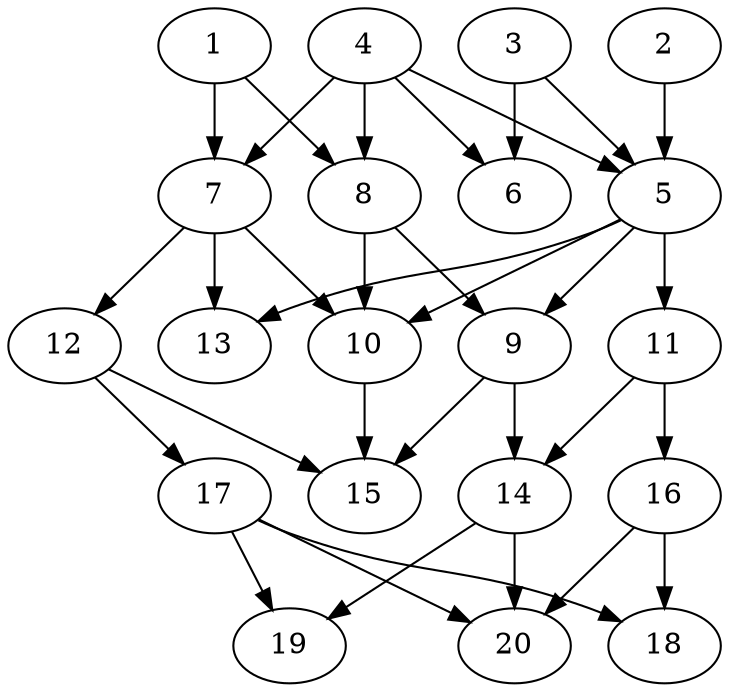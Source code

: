 // DAG automatically generated by daggen at Fri Jul 22 09:09:19 2022
// ./daggen --dot -n 20 --ccr 0.5 --fat 0.5 --regular 0.5 --density 0.6
digraph G {
  1 [compute_size="589068000261", trans_size="1034289", result_size="9216", ram="12411806",alpha="0.03"]
  1 -> 7 [size ="9216"]
  1 -> 8 [size ="9216"]
  2 [compute_size="34610304800", trans_size="905592", result_size="1024", ram="1308355",alpha="0.19"]
  2 -> 5 [size ="1024"]
  3 [compute_size="231928233984", trans_size="363837", result_size="13312", ram="39846184",alpha="0.17"]
  3 -> 5 [size ="13312"]
  3 -> 6 [size ="13312"]
  4 [compute_size="13102605630", trans_size="448550", result_size="9216", ram="44345100",alpha="0.06"]
  4 -> 5 [size ="9216"]
  4 -> 6 [size ="9216"]
  4 -> 7 [size ="9216"]
  4 -> 8 [size ="9216"]
  5 [compute_size="85152820476", trans_size="13430", result_size="74752", ram="697050",alpha="0.16"]
  5 -> 9 [size ="74752"]
  5 -> 10 [size ="74752"]
  5 -> 11 [size ="74752"]
  5 -> 13 [size ="74752"]
  6 [compute_size="8589934592", trans_size="654278", result_size="0", ram="30333196",alpha="0.14"]
  7 [compute_size="1212213044", trans_size="498508", result_size="70656", ram="49315000",alpha="0.13"]
  7 -> 10 [size ="70656"]
  7 -> 12 [size ="70656"]
  7 -> 13 [size ="70656"]
  8 [compute_size="286543395890", trans_size="233080", result_size="1024", ram="37198556",alpha="0.01"]
  8 -> 9 [size ="1024"]
  8 -> 10 [size ="1024"]
  9 [compute_size="549755813888", trans_size="826771", result_size="91136", ram="5275310",alpha="0.12"]
  9 -> 14 [size ="91136"]
  9 -> 15 [size ="91136"]
  10 [compute_size="28991029248", trans_size="372316", result_size="29696", ram="9628678",alpha="0.13"]
  10 -> 15 [size ="29696"]
  11 [compute_size="68719476736", trans_size="208369", result_size="74752", ram="19798932",alpha="0.18"]
  11 -> 14 [size ="74752"]
  11 -> 16 [size ="74752"]
  12 [compute_size="1073741824000", trans_size="19477", result_size="1024", ram="19745870",alpha="0.03"]
  12 -> 15 [size ="1024"]
  12 -> 17 [size ="1024"]
  13 [compute_size="549755813888", trans_size="362156", result_size="0", ram="17149742",alpha="0.15"]
  14 [compute_size="27490998308", trans_size="446639", result_size="29696", ram="9019405",alpha="0.05"]
  14 -> 19 [size ="29696"]
  14 -> 20 [size ="29696"]
  15 [compute_size="368293445632", trans_size="255510", result_size="0", ram="7531209",alpha="0.01"]
  16 [compute_size="215023859112", trans_size="814943", result_size="13312", ram="12425738",alpha="0.05"]
  16 -> 18 [size ="13312"]
  16 -> 20 [size ="13312"]
  17 [compute_size="1073741824000", trans_size="382357", result_size="1024", ram="33768016",alpha="0.03"]
  17 -> 18 [size ="1024"]
  17 -> 19 [size ="1024"]
  17 -> 20 [size ="1024"]
  18 [compute_size="15162596922", trans_size="257047", result_size="0", ram="37395536",alpha="0.00"]
  19 [compute_size="440596351757", trans_size="418013", result_size="0", ram="35384004",alpha="0.16"]
  20 [compute_size="368293445632", trans_size="582023", result_size="0", ram="21800088",alpha="0.06"]
}